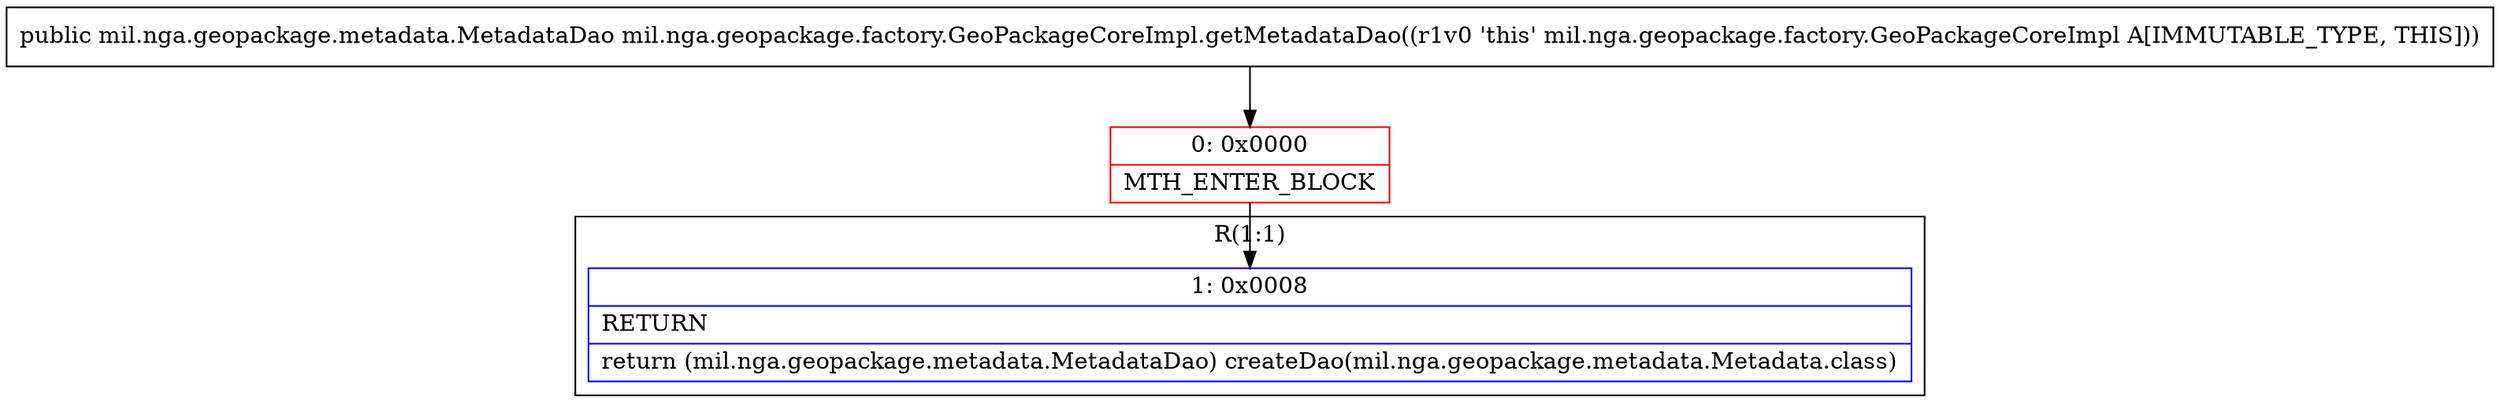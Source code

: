 digraph "CFG formil.nga.geopackage.factory.GeoPackageCoreImpl.getMetadataDao()Lmil\/nga\/geopackage\/metadata\/MetadataDao;" {
subgraph cluster_Region_1896146620 {
label = "R(1:1)";
node [shape=record,color=blue];
Node_1 [shape=record,label="{1\:\ 0x0008|RETURN\l|return (mil.nga.geopackage.metadata.MetadataDao) createDao(mil.nga.geopackage.metadata.Metadata.class)\l}"];
}
Node_0 [shape=record,color=red,label="{0\:\ 0x0000|MTH_ENTER_BLOCK\l}"];
MethodNode[shape=record,label="{public mil.nga.geopackage.metadata.MetadataDao mil.nga.geopackage.factory.GeoPackageCoreImpl.getMetadataDao((r1v0 'this' mil.nga.geopackage.factory.GeoPackageCoreImpl A[IMMUTABLE_TYPE, THIS])) }"];
MethodNode -> Node_0;
Node_0 -> Node_1;
}

